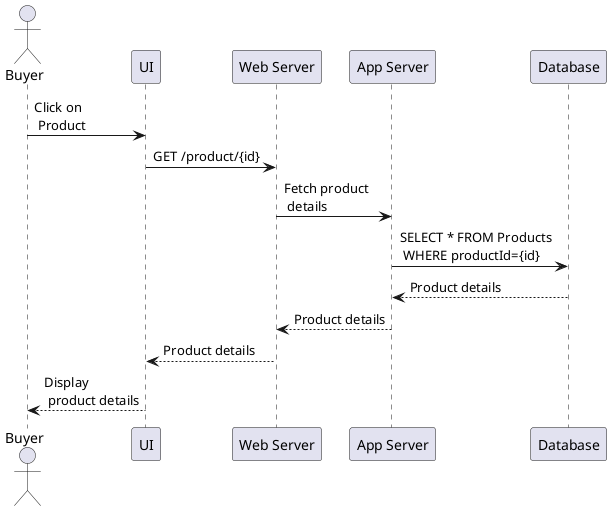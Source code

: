 @startuml
actor Buyer
participant "UI" as UI
participant "Web Server" as Web
participant "App Server" as App
participant "Database" as DB

Buyer -> UI: Click on\n Product
UI -> Web: GET /product/{id}
Web -> App: Fetch product\n details
App -> DB: SELECT * FROM Products\n WHERE productId={id}
DB --> App: Product details
App --> Web: Product details
Web --> UI: Product details
UI --> Buyer: Display\n product details
@enduml
